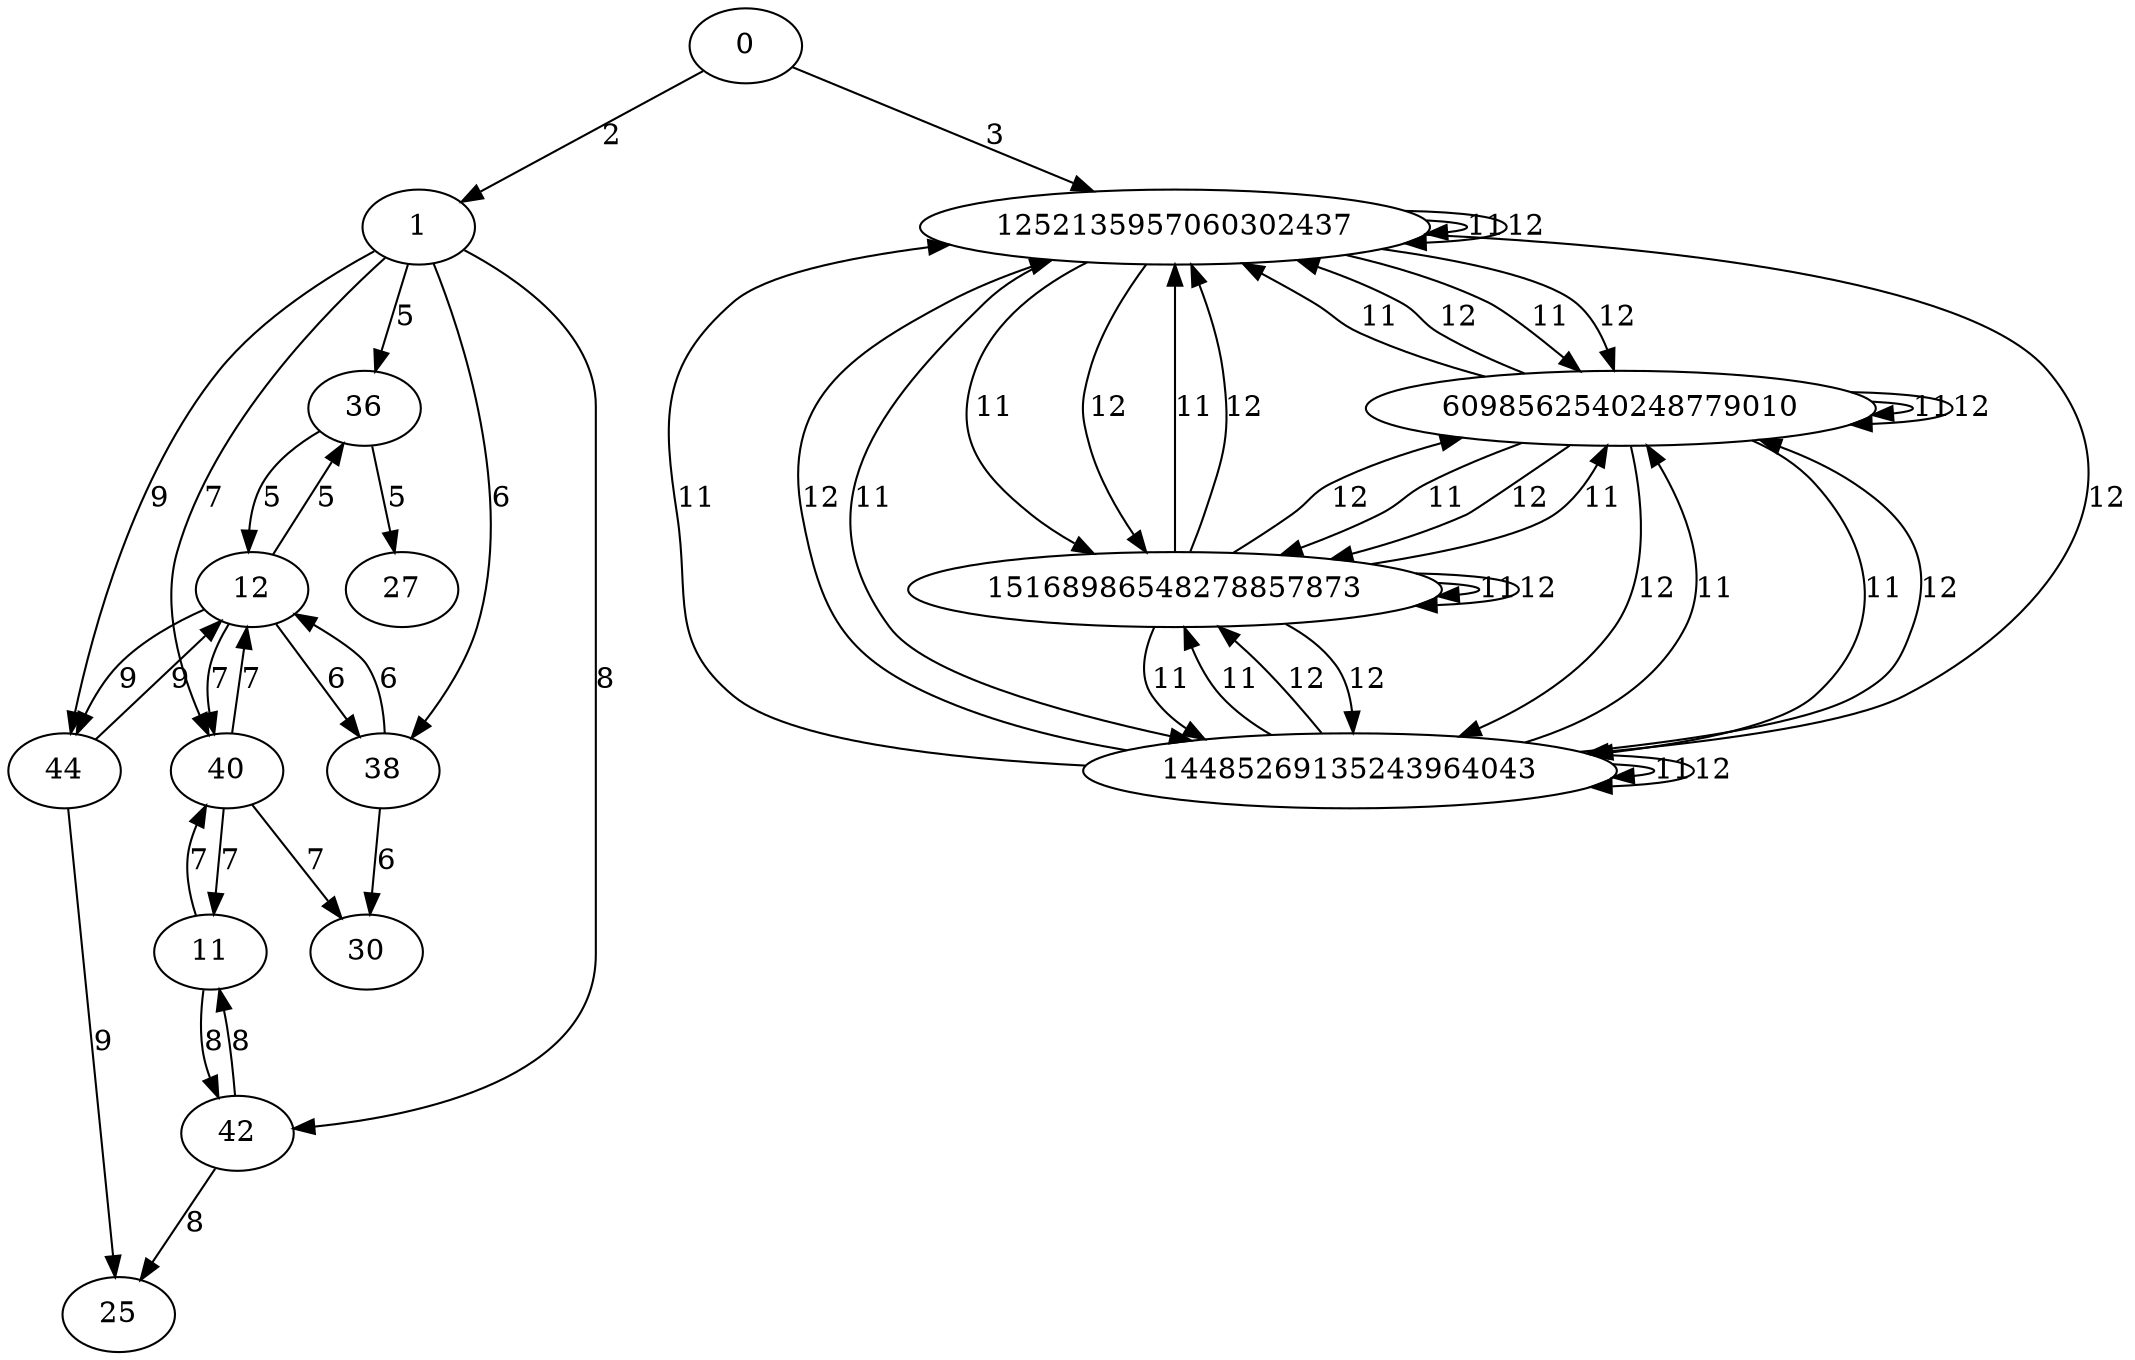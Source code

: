 digraph G {
  0 -> 1 [label="2"];
  1 -> 36 [label="5"];
  36 -> 12 [label="5"];
  12 -> 36 [label="5"];
  36 -> 27 [label="5"];
  1 -> 38 [label="6"];
  38 -> 12 [label="6"];
  12 -> 38 [label="6"];
  38 -> 30 [label="6"];
  1 -> 40 [label="7"];
  40 -> 11 [label="7"];
  11 -> 40 [label="7"];
  40 -> 12 [label="7"];
  12 -> 40 [label="7"];
  40 -> 30 [label="7"];
  1 -> 42 [label="8"];
  42 -> 11 [label="8"];
  11 -> 42 [label="8"];
  42 -> 25 [label="8"];
  1 -> 44 [label="9"];
  44 -> 12 [label="9"];
  12 -> 44 [label="9"];
  44 -> 25 [label="9"];
  0 -> 1252135957060302437 [label="3"];
  1252135957060302437 -> 1252135957060302437 [label="11"];
  1252135957060302437 -> 6098562540248779010 [label="11"];
  1252135957060302437 -> 14485269135243964043 [label="11"];
  1252135957060302437 -> 15168986548278857873 [label="11"];
  1252135957060302437 -> 1252135957060302437 [label="12"];
  1252135957060302437 -> 6098562540248779010 [label="12"];
  1252135957060302437 -> 14485269135243964043 [label="12"];
  1252135957060302437 -> 15168986548278857873 [label="12"];
  6098562540248779010 -> 1252135957060302437 [label="11"];
  6098562540248779010 -> 6098562540248779010 [label="11"];
  6098562540248779010 -> 14485269135243964043 [label="11"];
  6098562540248779010 -> 15168986548278857873 [label="11"];
  6098562540248779010 -> 1252135957060302437 [label="12"];
  6098562540248779010 -> 6098562540248779010 [label="12"];
  6098562540248779010 -> 14485269135243964043 [label="12"];
  6098562540248779010 -> 15168986548278857873 [label="12"];
  14485269135243964043 -> 1252135957060302437 [label="11"];
  14485269135243964043 -> 6098562540248779010 [label="11"];
  14485269135243964043 -> 14485269135243964043 [label="11"];
  14485269135243964043 -> 15168986548278857873 [label="11"];
  14485269135243964043 -> 1252135957060302437 [label="12"];
  14485269135243964043 -> 6098562540248779010 [label="12"];
  14485269135243964043 -> 14485269135243964043 [label="12"];
  14485269135243964043 -> 15168986548278857873 [label="12"];
  15168986548278857873 -> 1252135957060302437 [label="11"];
  15168986548278857873 -> 6098562540248779010 [label="11"];
  15168986548278857873 -> 14485269135243964043 [label="11"];
  15168986548278857873 -> 15168986548278857873 [label="11"];
  15168986548278857873 -> 1252135957060302437 [label="12"];
  15168986548278857873 -> 6098562540248779010 [label="12"];
  15168986548278857873 -> 14485269135243964043 [label="12"];
  15168986548278857873 -> 15168986548278857873 [label="12"];
}
